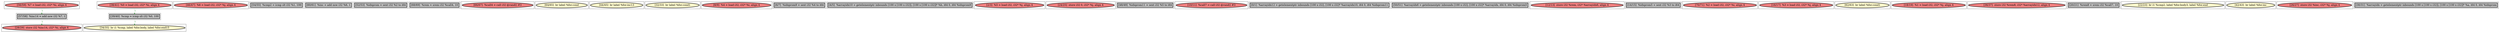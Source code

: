 
digraph G {



node1891->node1878 [style=dotted,color=forestgreen,label="T",fontcolor=forestgreen ]
node1895->node1881 [style=dotted,color=forestgreen,label="T",fontcolor=forestgreen ]
node1882->node1891 [style=dotted,color=forestgreen,label="T",fontcolor=forestgreen ]
node1884->node1895 [style=dotted,color=forestgreen,label="T",fontcolor=forestgreen ]


subgraph cluster33 {


node1897 [penwidth=3.0,fontsize=20,fillcolor=lightcoral,label="[46/47]  %6 = load i32, i32* %j, align 4",shape=ellipse,style=filled ]



}

subgraph cluster27 {


node1891 [penwidth=3.0,fontsize=20,fillcolor=grey,label="[57/58]  %inc14 = add nsw i32 %7, 1",shape=rectangle,style=filled ]



}

subgraph cluster28 {


node1892 [penwidth=3.0,fontsize=20,fillcolor=grey,label="[54/55]  %cmp2 = icmp slt i32 %1, 100",shape=rectangle,style=filled ]



}

subgraph cluster26 {


node1890 [penwidth=3.0,fontsize=20,fillcolor=grey,label="[60/61]  %inc = add nsw i32 %6, 1",shape=rectangle,style=filled ]



}

subgraph cluster29 {


node1893 [penwidth=3.0,fontsize=20,fillcolor=grey,label="[52/53]  %idxprom = sext i32 %2 to i64",shape=rectangle,style=filled ]



}

subgraph cluster25 {


node1889 [penwidth=3.0,fontsize=20,fillcolor=grey,label="[68/69]  %rem = srem i32 %call4, 10",shape=rectangle,style=filled ]



}

subgraph cluster24 {


node1888 [penwidth=3.0,fontsize=20,fillcolor=lightcoral,label="[66/67]  %call4 = call i32 @rand() #3",shape=ellipse,style=filled ]



}

subgraph cluster22 {


node1886 [penwidth=3.0,fontsize=20,fillcolor=lemonchiffon,label="[64/65]  br label %for.cond",shape=ellipse,style=filled ]



}

subgraph cluster20 {


node1884 [penwidth=3.0,fontsize=20,fillcolor=lightcoral,label="[38/41]  %0 = load i32, i32* %i, align 4",shape=ellipse,style=filled ]



}

subgraph cluster18 {


node1882 [penwidth=3.0,fontsize=20,fillcolor=lightcoral,label="[56/59]  %7 = load i32, i32* %i, align 4",shape=ellipse,style=filled ]



}

subgraph cluster34 {


node1898 [penwidth=3.0,fontsize=20,fillcolor=lemonchiffon,label="[44/45]  br label %for.inc13",shape=ellipse,style=filled ]



}

subgraph cluster16 {


node1880 [penwidth=3.0,fontsize=20,fillcolor=lemonchiffon,label="[32/33]  br label %for.cond1",shape=ellipse,style=filled ]



}

subgraph cluster17 {


node1881 [penwidth=3.0,fontsize=20,fillcolor=lemonchiffon,label="[34/35]  br i1 %cmp, label %for.body, label %for.end15",shape=ellipse,style=filled ]



}

subgraph cluster4 {


node1868 [penwidth=3.0,fontsize=20,fillcolor=lightcoral,label="[8/9]  %4 = load i32, i32* %i, align 4",shape=ellipse,style=filled ]



}

subgraph cluster3 {


node1867 [penwidth=3.0,fontsize=20,fillcolor=grey,label="[6/7]  %idxprom9 = sext i32 %4 to i64",shape=rectangle,style=filled ]



}

subgraph cluster2 {


node1866 [penwidth=3.0,fontsize=20,fillcolor=grey,label="[4/5]  %arrayidx10 = getelementptr inbounds [100 x [100 x i32]], [100 x [100 x i32]]* %b, i64 0, i64 %idxprom9",shape=rectangle,style=filled ]



}

subgraph cluster1 {


node1865 [penwidth=3.0,fontsize=20,fillcolor=lightcoral,label="[2/3]  %5 = load i32, i32* %j, align 4",shape=ellipse,style=filled ]



}

subgraph cluster12 {


node1876 [penwidth=3.0,fontsize=20,fillcolor=lightcoral,label="[24/25]  store i32 0, i32* %j, align 4",shape=ellipse,style=filled ]



}

subgraph cluster32 {


node1896 [penwidth=3.0,fontsize=20,fillcolor=grey,label="[48/49]  %idxprom11 = sext i32 %5 to i64",shape=rectangle,style=filled ]



}

subgraph cluster5 {


node1869 [penwidth=3.0,fontsize=20,fillcolor=lightcoral,label="[10/11]  %call7 = call i32 @rand() #3",shape=ellipse,style=filled ]



}

subgraph cluster0 {


node1864 [penwidth=3.0,fontsize=20,fillcolor=grey,label="[0/1]  %arrayidx12 = getelementptr inbounds [100 x i32], [100 x i32]* %arrayidx10, i64 0, i64 %idxprom11",shape=rectangle,style=filled ]



}

subgraph cluster31 {


node1895 [penwidth=3.0,fontsize=20,fillcolor=grey,label="[39/40]  %cmp = icmp slt i32 %0, 100",shape=rectangle,style=filled ]



}

subgraph cluster30 {


node1894 [penwidth=3.0,fontsize=20,fillcolor=grey,label="[50/51]  %arrayidx6 = getelementptr inbounds [100 x i32], [100 x i32]* %arrayidx, i64 0, i64 %idxprom5",shape=rectangle,style=filled ]



}

subgraph cluster6 {


node1870 [penwidth=3.0,fontsize=20,fillcolor=lightcoral,label="[12/13]  store i32 %rem, i32* %arrayidx6, align 4",shape=ellipse,style=filled ]



}

subgraph cluster14 {


node1878 [penwidth=3.0,fontsize=20,fillcolor=lightcoral,label="[28/29]  store i32 %inc14, i32* %i, align 4",shape=ellipse,style=filled ]



}

subgraph cluster7 {


node1871 [penwidth=3.0,fontsize=20,fillcolor=grey,label="[14/15]  %idxprom5 = sext i32 %3 to i64",shape=rectangle,style=filled ]



}

subgraph cluster23 {


node1887 [penwidth=3.0,fontsize=20,fillcolor=lightcoral,label="[70/71]  %2 = load i32, i32* %i, align 4",shape=ellipse,style=filled ]



}

subgraph cluster8 {


node1872 [penwidth=3.0,fontsize=20,fillcolor=lightcoral,label="[16/17]  %3 = load i32, i32* %j, align 4",shape=ellipse,style=filled ]



}

subgraph cluster21 {


node1885 [penwidth=3.0,fontsize=20,fillcolor=lemonchiffon,label="[62/63]  br label %for.cond1",shape=ellipse,style=filled ]



}

subgraph cluster9 {


node1873 [penwidth=3.0,fontsize=20,fillcolor=lightcoral,label="[18/19]  %1 = load i32, i32* %j, align 4",shape=ellipse,style=filled ]



}

subgraph cluster19 {


node1883 [penwidth=3.0,fontsize=20,fillcolor=lightcoral,label="[36/37]  store i32 %rem8, i32* %arrayidx12, align 4",shape=ellipse,style=filled ]



}

subgraph cluster10 {


node1874 [penwidth=3.0,fontsize=20,fillcolor=grey,label="[20/21]  %rem8 = srem i32 %call7, 10",shape=rectangle,style=filled ]



}

subgraph cluster11 {


node1875 [penwidth=3.0,fontsize=20,fillcolor=lemonchiffon,label="[22/23]  br i1 %cmp2, label %for.body3, label %for.end",shape=ellipse,style=filled ]



}

subgraph cluster35 {


node1899 [penwidth=3.0,fontsize=20,fillcolor=lemonchiffon,label="[42/43]  br label %for.inc",shape=ellipse,style=filled ]



}

subgraph cluster13 {


node1877 [penwidth=3.0,fontsize=20,fillcolor=lightcoral,label="[26/27]  store i32 %inc, i32* %j, align 4",shape=ellipse,style=filled ]



}

subgraph cluster15 {


node1879 [penwidth=3.0,fontsize=20,fillcolor=grey,label="[30/31]  %arrayidx = getelementptr inbounds [100 x [100 x i32]], [100 x [100 x i32]]* %a, i64 0, i64 %idxprom",shape=rectangle,style=filled ]



}

}

